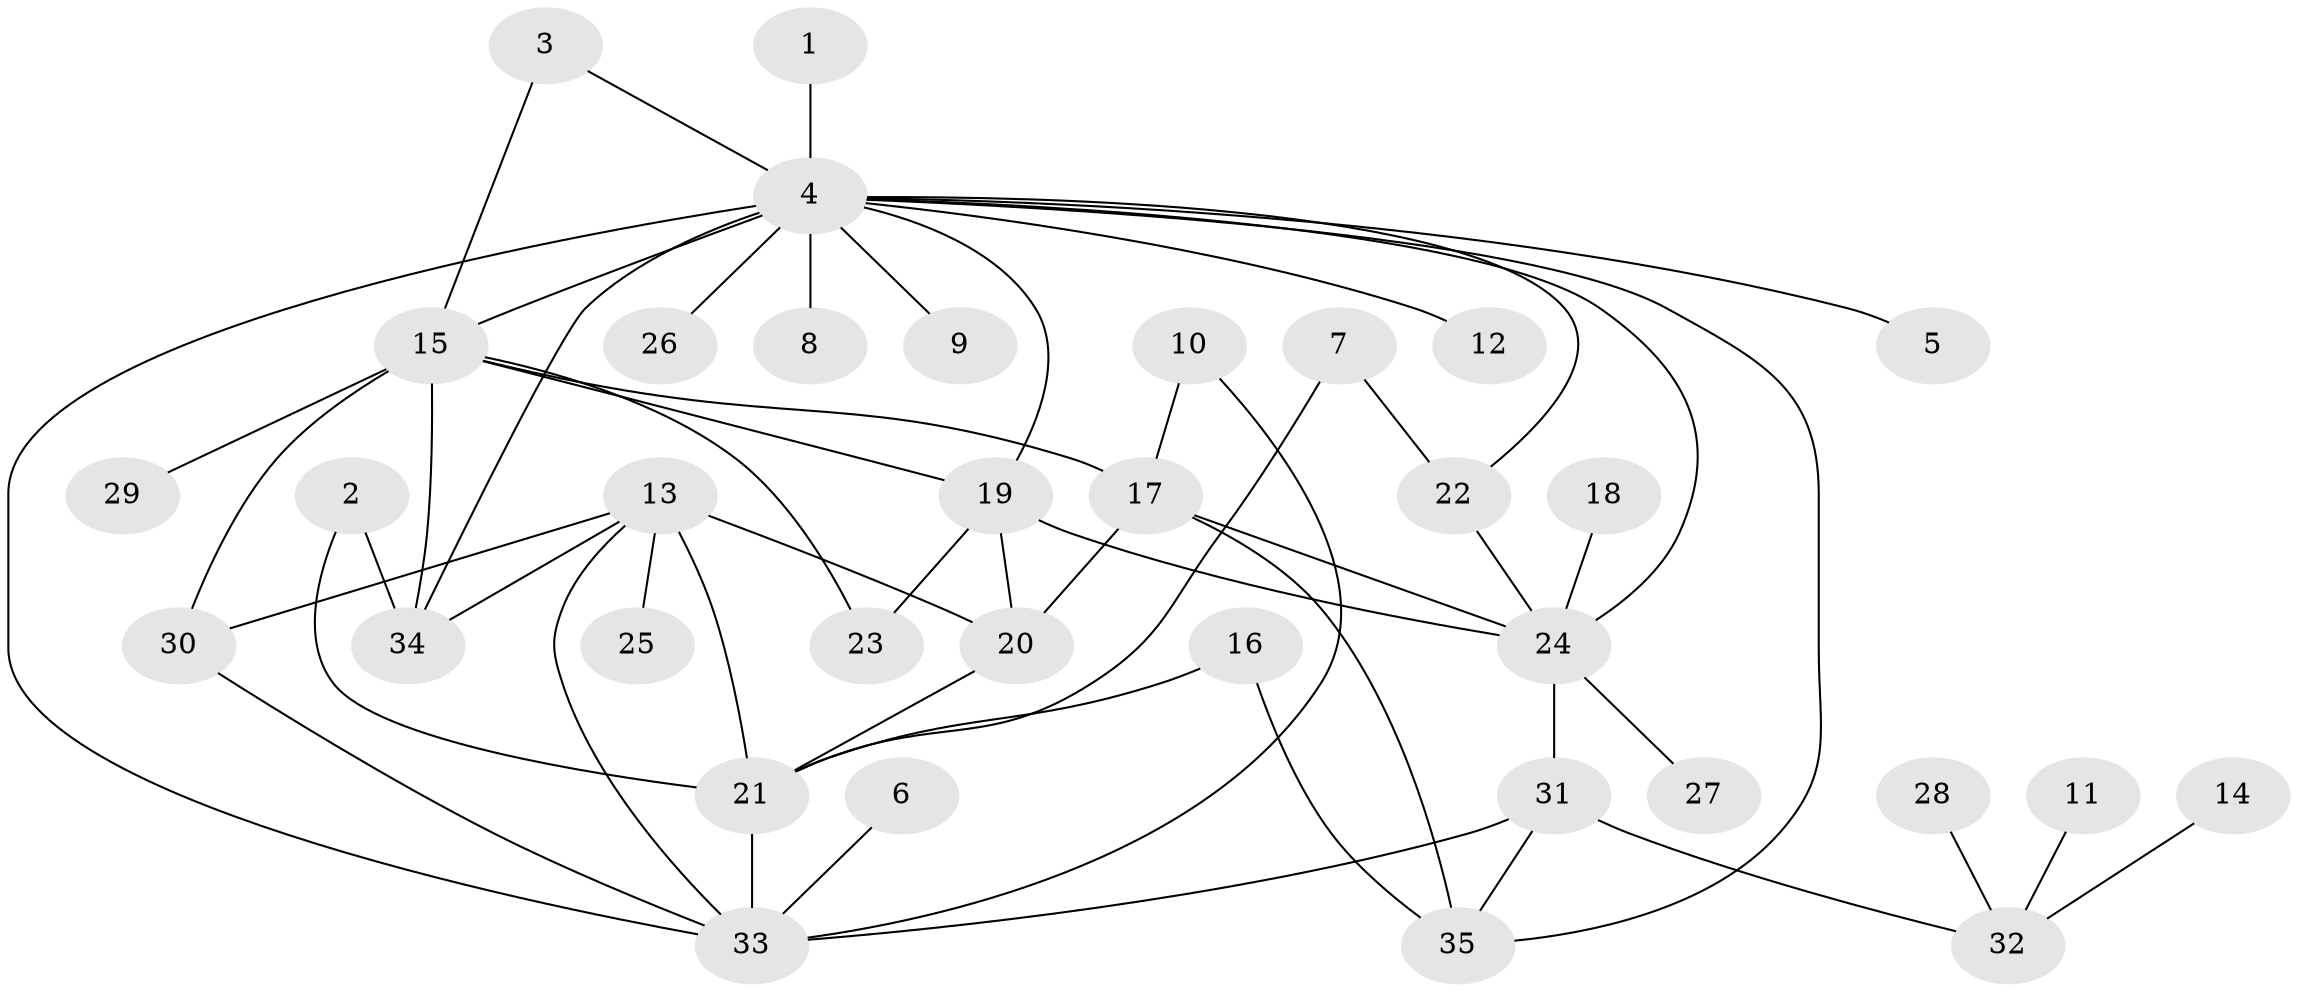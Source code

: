 // original degree distribution, {1: 0.4782608695652174, 20: 0.008695652173913044, 13: 0.008695652173913044, 3: 0.06086956521739131, 2: 0.28695652173913044, 12: 0.008695652173913044, 7: 0.043478260869565216, 6: 0.017391304347826087, 9: 0.008695652173913044, 8: 0.02608695652173913, 4: 0.043478260869565216, 5: 0.008695652173913044}
// Generated by graph-tools (version 1.1) at 2025/36/03/04/25 23:36:48]
// undirected, 35 vertices, 55 edges
graph export_dot {
  node [color=gray90,style=filled];
  1;
  2;
  3;
  4;
  5;
  6;
  7;
  8;
  9;
  10;
  11;
  12;
  13;
  14;
  15;
  16;
  17;
  18;
  19;
  20;
  21;
  22;
  23;
  24;
  25;
  26;
  27;
  28;
  29;
  30;
  31;
  32;
  33;
  34;
  35;
  1 -- 4 [weight=1.0];
  2 -- 21 [weight=1.0];
  2 -- 34 [weight=1.0];
  3 -- 4 [weight=1.0];
  3 -- 15 [weight=1.0];
  4 -- 5 [weight=1.0];
  4 -- 8 [weight=1.0];
  4 -- 9 [weight=1.0];
  4 -- 12 [weight=1.0];
  4 -- 15 [weight=1.0];
  4 -- 19 [weight=1.0];
  4 -- 22 [weight=1.0];
  4 -- 24 [weight=1.0];
  4 -- 26 [weight=1.0];
  4 -- 33 [weight=1.0];
  4 -- 34 [weight=3.0];
  4 -- 35 [weight=1.0];
  6 -- 33 [weight=1.0];
  7 -- 21 [weight=1.0];
  7 -- 22 [weight=1.0];
  10 -- 17 [weight=1.0];
  10 -- 33 [weight=1.0];
  11 -- 32 [weight=1.0];
  13 -- 20 [weight=1.0];
  13 -- 21 [weight=2.0];
  13 -- 25 [weight=1.0];
  13 -- 30 [weight=1.0];
  13 -- 33 [weight=1.0];
  13 -- 34 [weight=1.0];
  14 -- 32 [weight=1.0];
  15 -- 17 [weight=1.0];
  15 -- 19 [weight=1.0];
  15 -- 23 [weight=1.0];
  15 -- 29 [weight=1.0];
  15 -- 30 [weight=1.0];
  15 -- 34 [weight=1.0];
  16 -- 21 [weight=1.0];
  16 -- 35 [weight=1.0];
  17 -- 20 [weight=1.0];
  17 -- 24 [weight=2.0];
  17 -- 35 [weight=1.0];
  18 -- 24 [weight=1.0];
  19 -- 20 [weight=1.0];
  19 -- 23 [weight=1.0];
  19 -- 24 [weight=1.0];
  20 -- 21 [weight=1.0];
  21 -- 33 [weight=1.0];
  22 -- 24 [weight=1.0];
  24 -- 27 [weight=1.0];
  24 -- 31 [weight=2.0];
  28 -- 32 [weight=1.0];
  30 -- 33 [weight=1.0];
  31 -- 32 [weight=1.0];
  31 -- 33 [weight=1.0];
  31 -- 35 [weight=1.0];
}
